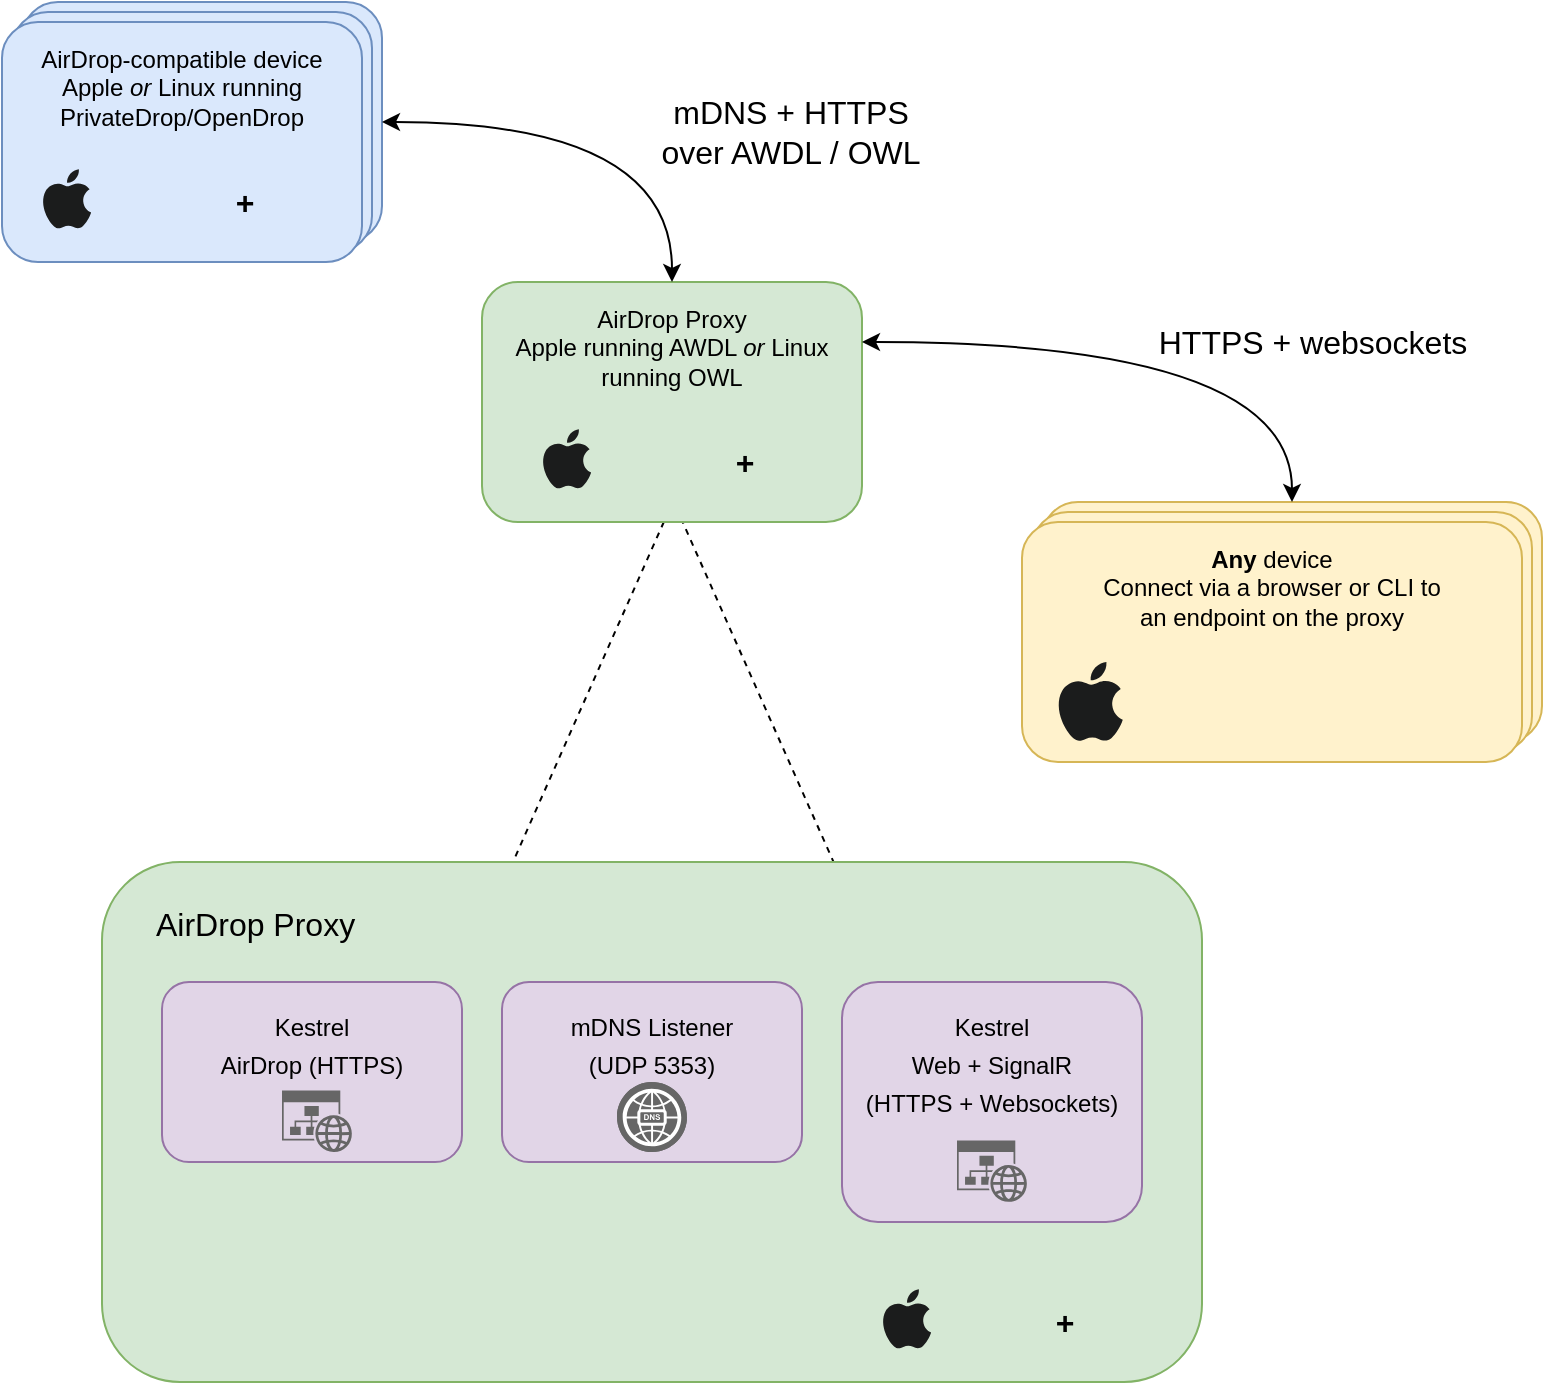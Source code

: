 <mxfile version="14.6.13" type="device" pages="2"><diagram id="YwSKikwXNMQdVdDYPSnM" name="Systems Diagram"><mxGraphModel dx="946" dy="600" grid="0" gridSize="10" guides="1" tooltips="1" connect="1" arrows="1" fold="1" page="1" pageScale="1" pageWidth="827" pageHeight="1169" math="0" shadow="0"><root><mxCell id="0"/><mxCell id="1" parent="0"/><mxCell id="xdAGPIQGdUREoGjSlwLG-50" value="" style="triangle;whiteSpace=wrap;html=1;rounded=0;fontSize=16;rotation=-90;dashed=1;" parent="1" vertex="1"><mxGeometry x="261.25" y="320" width="188.75" height="167.5" as="geometry"/></mxCell><mxCell id="xdAGPIQGdUREoGjSlwLG-16" value="" style="group" parent="1" vertex="1" connectable="0"><mxGeometry x="20" y="60" width="190" height="130" as="geometry"/></mxCell><mxCell id="xdAGPIQGdUREoGjSlwLG-15" value="" style="whiteSpace=wrap;html=1;fillColor=#dae8fc;strokeColor=#6c8ebf;rounded=1;" parent="xdAGPIQGdUREoGjSlwLG-16" vertex="1"><mxGeometry x="10" width="180" height="120" as="geometry"/></mxCell><mxCell id="xdAGPIQGdUREoGjSlwLG-14" value="" style="whiteSpace=wrap;html=1;fillColor=#dae8fc;strokeColor=#6c8ebf;rounded=1;" parent="xdAGPIQGdUREoGjSlwLG-16" vertex="1"><mxGeometry x="5" y="5" width="180" height="120" as="geometry"/></mxCell><mxCell id="xdAGPIQGdUREoGjSlwLG-13" value="" style="group" parent="xdAGPIQGdUREoGjSlwLG-16" vertex="1" connectable="0"><mxGeometry y="10" width="190" height="120" as="geometry"/></mxCell><mxCell id="xdAGPIQGdUREoGjSlwLG-2" value="AirDrop-compatible device&lt;br&gt;Apple &lt;i&gt;or&amp;nbsp;&lt;/i&gt;Linux running PrivateDrop/OpenDrop" style="whiteSpace=wrap;html=1;fillColor=#dae8fc;strokeColor=#6c8ebf;rounded=1;verticalAlign=top;spacingTop=5;" parent="xdAGPIQGdUREoGjSlwLG-13" vertex="1"><mxGeometry width="180" height="120" as="geometry"/></mxCell><mxCell id="xdAGPIQGdUREoGjSlwLG-5" value="" style="dashed=0;outlineConnect=0;html=1;align=center;labelPosition=center;verticalLabelPosition=bottom;verticalAlign=top;shape=mxgraph.weblogos.apple;fillColor=#1B1C1C;strokeColor=none;rounded=1;aspect=fixed;" parent="xdAGPIQGdUREoGjSlwLG-13" vertex="1"><mxGeometry x="20" y="73.6" width="24.57" height="30" as="geometry"/></mxCell><mxCell id="xdAGPIQGdUREoGjSlwLG-11" value="" style="group" parent="xdAGPIQGdUREoGjSlwLG-13" vertex="1" connectable="0"><mxGeometry x="80" y="70" width="85.6" height="37.2" as="geometry"/></mxCell><mxCell id="xdAGPIQGdUREoGjSlwLG-8" value="" style="shape=image;verticalLabelPosition=bottom;labelBackgroundColor=#ffffff;verticalAlign=top;aspect=fixed;imageAspect=0;image=https://upload.wikimedia.org/wikipedia/commons/3/3a/Tux_Mono.svg;" parent="xdAGPIQGdUREoGjSlwLG-11" vertex="1"><mxGeometry width="30.83" height="37.2" as="geometry"/></mxCell><mxCell id="xdAGPIQGdUREoGjSlwLG-9" value="" style="shape=image;verticalLabelPosition=bottom;labelBackgroundColor=#ffffff;verticalAlign=top;aspect=fixed;imageAspect=0;image=https://owlink.org/assets/logos/owl.svg;" parent="xdAGPIQGdUREoGjSlwLG-11" vertex="1"><mxGeometry x="52" y="0.6" width="33.6" height="33.6" as="geometry"/></mxCell><mxCell id="xdAGPIQGdUREoGjSlwLG-10" value="+" style="text;html=1;resizable=0;autosize=1;align=center;verticalAlign=middle;points=[];fillColor=none;strokeColor=none;rounded=0;fontStyle=1;fontSize=16;" parent="xdAGPIQGdUREoGjSlwLG-11" vertex="1"><mxGeometry x="30.83" y="10.4" width="20" height="20" as="geometry"/></mxCell><mxCell id="xdAGPIQGdUREoGjSlwLG-24" value="" style="group" parent="1" vertex="1" connectable="0"><mxGeometry x="260" y="200" width="190" height="120" as="geometry"/></mxCell><mxCell id="xdAGPIQGdUREoGjSlwLG-6" value="AirDrop Proxy&lt;br&gt;Apple running AWDL &lt;i&gt;or&lt;/i&gt;&amp;nbsp;Linux running OWL" style="whiteSpace=wrap;html=1;fillColor=#d5e8d4;strokeColor=#82b366;rounded=1;verticalAlign=top;spacingTop=5;" parent="xdAGPIQGdUREoGjSlwLG-24" vertex="1"><mxGeometry width="190" height="120" as="geometry"/></mxCell><mxCell id="xdAGPIQGdUREoGjSlwLG-23" value="" style="group" parent="xdAGPIQGdUREoGjSlwLG-24" vertex="1" connectable="0"><mxGeometry x="30" y="70" width="145.6" height="37.2" as="geometry"/></mxCell><mxCell id="xdAGPIQGdUREoGjSlwLG-18" value="" style="dashed=0;outlineConnect=0;html=1;align=center;labelPosition=center;verticalLabelPosition=bottom;verticalAlign=top;shape=mxgraph.weblogos.apple;fillColor=#1B1C1C;strokeColor=none;rounded=1;aspect=fixed;" parent="xdAGPIQGdUREoGjSlwLG-23" vertex="1"><mxGeometry y="3.6" width="24.57" height="30" as="geometry"/></mxCell><mxCell id="xdAGPIQGdUREoGjSlwLG-19" value="" style="group" parent="xdAGPIQGdUREoGjSlwLG-23" vertex="1" connectable="0"><mxGeometry x="60" width="85.6" height="37.2" as="geometry"/></mxCell><mxCell id="xdAGPIQGdUREoGjSlwLG-20" value="" style="shape=image;verticalLabelPosition=bottom;labelBackgroundColor=#ffffff;verticalAlign=top;aspect=fixed;imageAspect=0;image=https://upload.wikimedia.org/wikipedia/commons/3/3a/Tux_Mono.svg;" parent="xdAGPIQGdUREoGjSlwLG-19" vertex="1"><mxGeometry width="30.83" height="37.2" as="geometry"/></mxCell><mxCell id="xdAGPIQGdUREoGjSlwLG-21" value="" style="shape=image;verticalLabelPosition=bottom;labelBackgroundColor=#ffffff;verticalAlign=top;aspect=fixed;imageAspect=0;image=https://owlink.org/assets/logos/owl.svg;" parent="xdAGPIQGdUREoGjSlwLG-19" vertex="1"><mxGeometry x="52" y="0.6" width="33.6" height="33.6" as="geometry"/></mxCell><mxCell id="xdAGPIQGdUREoGjSlwLG-22" value="+" style="text;html=1;resizable=0;autosize=1;align=center;verticalAlign=middle;points=[];fillColor=none;strokeColor=none;rounded=0;fontStyle=1;fontSize=16;" parent="xdAGPIQGdUREoGjSlwLG-19" vertex="1"><mxGeometry x="30.83" y="10.4" width="20" height="20" as="geometry"/></mxCell><mxCell id="xdAGPIQGdUREoGjSlwLG-25" style="edgeStyle=orthogonalEdgeStyle;rounded=0;orthogonalLoop=1;jettySize=auto;html=1;fontSize=16;curved=1;entryX=0.5;entryY=0;entryDx=0;entryDy=0;exitX=1;exitY=0.5;exitDx=0;exitDy=0;startArrow=classic;startFill=1;" parent="1" source="xdAGPIQGdUREoGjSlwLG-15" target="xdAGPIQGdUREoGjSlwLG-6" edge="1"><mxGeometry relative="1" as="geometry"><mxPoint x="370" y="90" as="targetPoint"/><mxPoint x="230" y="130" as="sourcePoint"/></mxGeometry></mxCell><mxCell id="xdAGPIQGdUREoGjSlwLG-26" value="mDNS + HTTPS&lt;br&gt;over AWDL / OWL" style="text;html=1;resizable=0;autosize=1;align=center;verticalAlign=middle;points=[];fillColor=none;strokeColor=none;rounded=0;fontSize=16;" parent="1" vertex="1"><mxGeometry x="339" y="105" width="150" height="40" as="geometry"/></mxCell><mxCell id="xdAGPIQGdUREoGjSlwLG-46" value="" style="group" parent="1" vertex="1" connectable="0"><mxGeometry x="530" y="310" width="260" height="130" as="geometry"/></mxCell><mxCell id="xdAGPIQGdUREoGjSlwLG-45" value="" style="whiteSpace=wrap;html=1;fillColor=#fff2cc;strokeColor=#d6b656;rounded=1;" parent="xdAGPIQGdUREoGjSlwLG-46" vertex="1"><mxGeometry x="10" width="250" height="120" as="geometry"/></mxCell><mxCell id="xdAGPIQGdUREoGjSlwLG-44" value="" style="whiteSpace=wrap;html=1;fillColor=#fff2cc;strokeColor=#d6b656;rounded=1;" parent="xdAGPIQGdUREoGjSlwLG-46" vertex="1"><mxGeometry x="5" y="5" width="250" height="120" as="geometry"/></mxCell><mxCell id="xdAGPIQGdUREoGjSlwLG-1" value="&lt;b&gt;Any&lt;/b&gt;&amp;nbsp;device&lt;br&gt;Connect via a browser or CLI to&lt;br&gt;an endpoint on the proxy" style="whiteSpace=wrap;html=1;fillColor=#fff2cc;strokeColor=#d6b656;rounded=1;verticalAlign=top;spacingTop=5;" parent="xdAGPIQGdUREoGjSlwLG-46" vertex="1"><mxGeometry y="10" width="250" height="120" as="geometry"/></mxCell><mxCell id="xdAGPIQGdUREoGjSlwLG-28" value="" style="shape=image;verticalLabelPosition=bottom;labelBackgroundColor=#ffffff;verticalAlign=top;aspect=fixed;imageAspect=0;image=https://upload.wikimedia.org/wikipedia/commons/thumb/5/5f/Windows_logo_-_2012.svg/1200px-Windows_logo_-_2012.svg.png;" parent="xdAGPIQGdUREoGjSlwLG-46" vertex="1"><mxGeometry x="200" y="80" width="40" height="40" as="geometry"/></mxCell><mxCell id="xdAGPIQGdUREoGjSlwLG-31" value="" style="shape=image;verticalLabelPosition=bottom;labelBackgroundColor=#ffffff;verticalAlign=top;aspect=fixed;imageAspect=0;image=https://upload.wikimedia.org/wikipedia/commons/3/3a/Tux_Mono.svg;" parent="xdAGPIQGdUREoGjSlwLG-46" vertex="1"><mxGeometry x="75.85" y="80" width="33.15" height="40" as="geometry"/></mxCell><mxCell id="xdAGPIQGdUREoGjSlwLG-35" value="" style="shape=image;verticalLabelPosition=bottom;labelBackgroundColor=#ffffff;verticalAlign=top;aspect=fixed;imageAspect=0;image=https://cdn.worldvectorlogo.com/logos/android.svg;" parent="xdAGPIQGdUREoGjSlwLG-46" vertex="1"><mxGeometry x="140" y="80.0" width="35.7" height="40" as="geometry"/></mxCell><mxCell id="xdAGPIQGdUREoGjSlwLG-38" value="" style="dashed=0;outlineConnect=0;html=1;align=center;labelPosition=center;verticalLabelPosition=bottom;verticalAlign=top;shape=mxgraph.weblogos.apple;fillColor=#1B1C1C;strokeColor=none;rounded=1;aspect=fixed;" parent="xdAGPIQGdUREoGjSlwLG-46" vertex="1"><mxGeometry x="17.62" y="80" width="32.76" height="40" as="geometry"/></mxCell><mxCell id="xdAGPIQGdUREoGjSlwLG-47" style="edgeStyle=orthogonalEdgeStyle;curved=1;rounded=0;orthogonalLoop=1;jettySize=auto;html=1;exitX=1;exitY=0.25;exitDx=0;exitDy=0;entryX=0.5;entryY=0;entryDx=0;entryDy=0;startArrow=classic;startFill=1;fontSize=16;" parent="1" source="xdAGPIQGdUREoGjSlwLG-6" target="xdAGPIQGdUREoGjSlwLG-45" edge="1"><mxGeometry relative="1" as="geometry"/></mxCell><mxCell id="xdAGPIQGdUREoGjSlwLG-48" value="HTTPS + websockets" style="text;html=1;resizable=0;autosize=1;align=center;verticalAlign=middle;points=[];fillColor=none;strokeColor=none;rounded=0;fontSize=16;" parent="1" vertex="1"><mxGeometry x="590" y="220" width="170" height="20" as="geometry"/></mxCell><mxCell id="xdAGPIQGdUREoGjSlwLG-75" value="" style="group" parent="1" vertex="1" connectable="0"><mxGeometry x="70" y="490" width="550" height="260" as="geometry"/></mxCell><mxCell id="xdAGPIQGdUREoGjSlwLG-51" value="AirDrop Proxy" style="rounded=1;whiteSpace=wrap;html=1;fontSize=16;fillColor=#d5e8d4;strokeColor=#82b366;align=left;verticalAlign=top;spacingLeft=25;spacingTop=15;" parent="xdAGPIQGdUREoGjSlwLG-75" vertex="1"><mxGeometry width="550" height="260" as="geometry"/></mxCell><mxCell id="xdAGPIQGdUREoGjSlwLG-52" value="" style="group" parent="xdAGPIQGdUREoGjSlwLG-75" vertex="1" connectable="0"><mxGeometry x="380" y="210" width="145.6" height="37.2" as="geometry"/></mxCell><mxCell id="xdAGPIQGdUREoGjSlwLG-53" value="" style="dashed=0;outlineConnect=0;html=1;align=center;labelPosition=center;verticalLabelPosition=bottom;verticalAlign=top;shape=mxgraph.weblogos.apple;fillColor=#1B1C1C;strokeColor=none;rounded=1;aspect=fixed;" parent="xdAGPIQGdUREoGjSlwLG-52" vertex="1"><mxGeometry x="10" y="3.6" width="24.57" height="30" as="geometry"/></mxCell><mxCell id="xdAGPIQGdUREoGjSlwLG-54" value="" style="group" parent="xdAGPIQGdUREoGjSlwLG-52" vertex="1" connectable="0"><mxGeometry x="60" width="85.6" height="37.2" as="geometry"/></mxCell><mxCell id="xdAGPIQGdUREoGjSlwLG-55" value="" style="shape=image;verticalLabelPosition=bottom;labelBackgroundColor=#ffffff;verticalAlign=top;aspect=fixed;imageAspect=0;image=https://upload.wikimedia.org/wikipedia/commons/3/3a/Tux_Mono.svg;" parent="xdAGPIQGdUREoGjSlwLG-54" vertex="1"><mxGeometry width="30.83" height="37.2" as="geometry"/></mxCell><mxCell id="xdAGPIQGdUREoGjSlwLG-56" value="" style="shape=image;verticalLabelPosition=bottom;labelBackgroundColor=#ffffff;verticalAlign=top;aspect=fixed;imageAspect=0;image=https://owlink.org/assets/logos/owl.svg;" parent="xdAGPIQGdUREoGjSlwLG-54" vertex="1"><mxGeometry x="52" y="0.6" width="33.6" height="33.6" as="geometry"/></mxCell><mxCell id="xdAGPIQGdUREoGjSlwLG-57" value="+" style="text;html=1;resizable=0;autosize=1;align=center;verticalAlign=middle;points=[];fillColor=none;strokeColor=none;rounded=0;fontStyle=1;fontSize=16;" parent="xdAGPIQGdUREoGjSlwLG-54" vertex="1"><mxGeometry x="30.83" y="10.4" width="20" height="20" as="geometry"/></mxCell><mxCell id="xdAGPIQGdUREoGjSlwLG-66" value="" style="group;" parent="xdAGPIQGdUREoGjSlwLG-75" vertex="1" connectable="0"><mxGeometry x="30" y="60" width="150" height="90" as="geometry"/></mxCell><mxCell id="xdAGPIQGdUREoGjSlwLG-59" value="&lt;font style=&quot;font-size: 12px&quot;&gt;Kestrel&lt;br&gt;AirDrop (HTTPS)&lt;/font&gt;" style="rounded=1;whiteSpace=wrap;html=1;fontSize=16;align=center;fillColor=#e1d5e7;strokeColor=#9673a6;verticalAlign=top;spacingTop=5;" parent="xdAGPIQGdUREoGjSlwLG-66" vertex="1"><mxGeometry width="150" height="90" as="geometry"/></mxCell><mxCell id="xdAGPIQGdUREoGjSlwLG-61" value="" style="aspect=fixed;pointerEvents=1;shadow=0;dashed=0;html=1;strokeColor=none;labelPosition=center;verticalLabelPosition=bottom;verticalAlign=top;align=center;shape=mxgraph.mscae.enterprise.website_generic;rounded=1;fontSize=16;fillColor=#666666;" parent="xdAGPIQGdUREoGjSlwLG-66" vertex="1"><mxGeometry x="60" y="54.3" width="35" height="30.8" as="geometry"/></mxCell><mxCell id="xdAGPIQGdUREoGjSlwLG-70" value="" style="group" parent="xdAGPIQGdUREoGjSlwLG-75" vertex="1" connectable="0"><mxGeometry x="200" y="60" width="150" height="90" as="geometry"/></mxCell><mxCell id="xdAGPIQGdUREoGjSlwLG-68" value="&lt;span style=&quot;font-size: 12px&quot;&gt;mDNS Listener&lt;br&gt;(UDP 5353)&lt;br&gt;&lt;/span&gt;" style="rounded=1;whiteSpace=wrap;html=1;fontSize=16;align=center;fillColor=#e1d5e7;strokeColor=#9673a6;verticalAlign=top;spacingTop=5;" parent="xdAGPIQGdUREoGjSlwLG-70" vertex="1"><mxGeometry width="150" height="90" as="geometry"/></mxCell><mxCell id="xdAGPIQGdUREoGjSlwLG-64" value="" style="verticalLabelPosition=bottom;html=1;strokeColor=#ffffff;verticalAlign=top;align=center;points=[[0.145,0.145,0],[0.5,0,0],[0.855,0.145,0],[1,0.5,0],[0.855,0.855,0],[0.5,1,0],[0.145,0.855,0],[0,0.5,0]];pointerEvents=1;shape=mxgraph.cisco_safe.compositeIcon;bgIcon=ellipse;resIcon=mxgraph.cisco_safe.capability.dns;rounded=1;fontSize=16;fillColor=#666666;aspect=fixed;" parent="xdAGPIQGdUREoGjSlwLG-70" vertex="1"><mxGeometry x="57.5" y="50" width="35" height="35" as="geometry"/></mxCell><mxCell id="xdAGPIQGdUREoGjSlwLG-72" value="&lt;span style=&quot;font-size: 12px&quot;&gt;Kestrel&lt;br&gt;Web + SignalR&lt;br&gt;(HTTPS + Websockets)&lt;br&gt;&lt;/span&gt;" style="rounded=1;whiteSpace=wrap;html=1;fontSize=16;align=center;fillColor=#e1d5e7;strokeColor=#9673a6;verticalAlign=top;spacingTop=5;" parent="xdAGPIQGdUREoGjSlwLG-75" vertex="1"><mxGeometry x="370" y="60" width="150" height="120" as="geometry"/></mxCell><mxCell id="xdAGPIQGdUREoGjSlwLG-74" value="" style="aspect=fixed;pointerEvents=1;shadow=0;dashed=0;html=1;strokeColor=none;labelPosition=center;verticalLabelPosition=bottom;verticalAlign=top;align=center;shape=mxgraph.mscae.enterprise.website_generic;rounded=1;fontSize=16;fillColor=#666666;" parent="xdAGPIQGdUREoGjSlwLG-75" vertex="1"><mxGeometry x="427.5" y="139.2" width="35" height="30.8" as="geometry"/></mxCell></root></mxGraphModel></diagram><diagram id="I52Xr0qfJTW_On92MHBY" name="Systems Diagram 2"><mxGraphModel dx="2542" dy="1153" grid="0" gridSize="10" guides="1" tooltips="1" connect="1" arrows="1" fold="1" page="0" pageScale="1" pageWidth="827" pageHeight="1169" math="0" shadow="0"><root><mxCell id="5hAeSLcq0x3GBBs4pw3h-0"/><mxCell id="5hAeSLcq0x3GBBs4pw3h-1" parent="5hAeSLcq0x3GBBs4pw3h-0"/><mxCell id="Tk5e0bs3-9VXUohAUyJl-1" value="" style="triangle;whiteSpace=wrap;html=1;rounded=0;fontSize=16;rotation=90;dashed=1;" vertex="1" parent="5hAeSLcq0x3GBBs4pw3h-1"><mxGeometry x="47.0" y="120" width="188.75" height="167.5" as="geometry"/></mxCell><mxCell id="Tk5e0bs3-9VXUohAUyJl-0" value="" style="triangle;whiteSpace=wrap;html=1;rounded=0;fontSize=16;rotation=-90;dashed=1;" vertex="1" parent="5hAeSLcq0x3GBBs4pw3h-1"><mxGeometry x="575.42" y="910" width="188.75" height="167.5" as="geometry"/></mxCell><mxCell id="pOuVHr2Pc7oUM3PkfpKF-21" value="" style="group" parent="5hAeSLcq0x3GBBs4pw3h-1" vertex="1" connectable="0"><mxGeometry x="539.8" y="800" width="260" height="130" as="geometry"/></mxCell><mxCell id="pOuVHr2Pc7oUM3PkfpKF-22" value="" style="whiteSpace=wrap;html=1;fillColor=#fff2cc;strokeColor=#d6b656;rounded=1;" parent="pOuVHr2Pc7oUM3PkfpKF-21" vertex="1"><mxGeometry x="10" width="250" height="120" as="geometry"/></mxCell><mxCell id="pOuVHr2Pc7oUM3PkfpKF-23" value="" style="whiteSpace=wrap;html=1;fillColor=#fff2cc;strokeColor=#d6b656;rounded=1;" parent="pOuVHr2Pc7oUM3PkfpKF-21" vertex="1"><mxGeometry x="5" y="5" width="250" height="120" as="geometry"/></mxCell><mxCell id="pOuVHr2Pc7oUM3PkfpKF-24" value="&lt;b&gt;Any&lt;/b&gt;&amp;nbsp;device (aka peer)&lt;br&gt;Connect via a browser or CLI to&lt;br&gt;an endpoint on the proxy" style="whiteSpace=wrap;html=1;fillColor=#fff2cc;strokeColor=#d6b656;rounded=1;verticalAlign=top;spacingTop=5;" parent="pOuVHr2Pc7oUM3PkfpKF-21" vertex="1"><mxGeometry y="10" width="250" height="120" as="geometry"/></mxCell><mxCell id="pOuVHr2Pc7oUM3PkfpKF-25" value="" style="shape=image;verticalLabelPosition=bottom;labelBackgroundColor=#ffffff;verticalAlign=top;aspect=fixed;imageAspect=0;image=https://upload.wikimedia.org/wikipedia/commons/thumb/5/5f/Windows_logo_-_2012.svg/1200px-Windows_logo_-_2012.svg.png;" parent="pOuVHr2Pc7oUM3PkfpKF-21" vertex="1"><mxGeometry x="200" y="80" width="40" height="40" as="geometry"/></mxCell><mxCell id="pOuVHr2Pc7oUM3PkfpKF-28" value="" style="dashed=0;outlineConnect=0;html=1;align=center;labelPosition=center;verticalLabelPosition=bottom;verticalAlign=top;shape=mxgraph.weblogos.apple;fillColor=#1B1C1C;strokeColor=none;rounded=1;aspect=fixed;" parent="pOuVHr2Pc7oUM3PkfpKF-21" vertex="1"><mxGeometry x="17.62" y="80" width="32.76" height="40" as="geometry"/></mxCell><mxCell id="pOuVHr2Pc7oUM3PkfpKF-27" value="" style="shape=image;verticalLabelPosition=bottom;labelBackgroundColor=#ffffff;verticalAlign=top;aspect=fixed;imageAspect=0;image=https://cdn.worldvectorlogo.com/logos/android.svg;" parent="pOuVHr2Pc7oUM3PkfpKF-21" vertex="1"><mxGeometry x="140" y="80.0" width="35.7" height="40" as="geometry"/></mxCell><mxCell id="pOuVHr2Pc7oUM3PkfpKF-26" value="" style="shape=image;verticalLabelPosition=bottom;labelBackgroundColor=#ffffff;verticalAlign=top;aspect=fixed;imageAspect=0;image=https://upload.wikimedia.org/wikipedia/commons/3/3a/Tux_Mono.svg;" parent="pOuVHr2Pc7oUM3PkfpKF-21" vertex="1"><mxGeometry x="75.85" y="80" width="33.15" height="40" as="geometry"/></mxCell><mxCell id="atJPsOvsR13w44j2viMf-18" value="" style="group" vertex="1" connectable="0" parent="5hAeSLcq0x3GBBs4pw3h-1"><mxGeometry x="27" y="250" width="750" height="390" as="geometry"/></mxCell><mxCell id="pOuVHr2Pc7oUM3PkfpKF-32" value="AirDrop Proxy&lt;br&gt;&lt;span style=&quot;font-size: 12px ; text-align: center&quot;&gt;Apple running AWDL&amp;nbsp;&lt;/span&gt;&lt;i style=&quot;font-size: 12px ; text-align: center&quot;&gt;or&lt;/i&gt;&lt;span style=&quot;font-size: 12px ; text-align: center&quot;&gt;&amp;nbsp;Linux running OWL&lt;/span&gt;" style="rounded=1;whiteSpace=wrap;html=1;fontSize=16;fillColor=#d5e8d4;strokeColor=#82b366;align=left;verticalAlign=top;spacingLeft=25;spacingTop=15;" parent="atJPsOvsR13w44j2viMf-18" vertex="1"><mxGeometry width="750" height="390" as="geometry"/></mxCell><mxCell id="pOuVHr2Pc7oUM3PkfpKF-39" value="" style="group;" parent="atJPsOvsR13w44j2viMf-18" vertex="1" connectable="0"><mxGeometry x="30" y="110" width="150" height="90" as="geometry"/></mxCell><mxCell id="pOuVHr2Pc7oUM3PkfpKF-40" value="&lt;font style=&quot;font-size: 12px&quot;&gt;Kestrel&lt;br&gt;AirDrop (HTTPS)&lt;/font&gt;" style="rounded=1;whiteSpace=wrap;html=1;fontSize=16;align=center;fillColor=#e1d5e7;strokeColor=#9673a6;verticalAlign=top;spacingTop=5;" parent="pOuVHr2Pc7oUM3PkfpKF-39" vertex="1"><mxGeometry width="150" height="90" as="geometry"/></mxCell><mxCell id="pOuVHr2Pc7oUM3PkfpKF-41" value="" style="aspect=fixed;pointerEvents=1;shadow=0;dashed=0;html=1;strokeColor=none;labelPosition=center;verticalLabelPosition=bottom;verticalAlign=top;align=center;shape=mxgraph.mscae.enterprise.website_generic;rounded=1;fontSize=16;fillColor=#666666;" parent="pOuVHr2Pc7oUM3PkfpKF-39" vertex="1"><mxGeometry x="60" y="54.3" width="35" height="30.8" as="geometry"/></mxCell><mxCell id="atJPsOvsR13w44j2viMf-17" style="edgeStyle=orthogonalEdgeStyle;curved=1;rounded=0;orthogonalLoop=1;jettySize=auto;html=1;exitX=0.25;exitY=0;exitDx=0;exitDy=0;entryX=1;entryY=0.5;entryDx=0;entryDy=0;startArrow=none;startFill=0;endArrow=classic;endFill=1;" edge="1" parent="atJPsOvsR13w44j2viMf-18" source="pOuVHr2Pc7oUM3PkfpKF-45" target="pOuVHr2Pc7oUM3PkfpKF-40"><mxGeometry relative="1" as="geometry"/></mxCell><mxCell id="pOuVHr2Pc7oUM3PkfpKF-45" value="&lt;span style=&quot;font-size: 12px&quot;&gt;Kestrel&lt;br&gt;Web + SignalR&lt;br&gt;(HTTPS + Websockets)&lt;br&gt;&lt;/span&gt;" style="rounded=1;whiteSpace=wrap;html=1;fontSize=16;align=center;fillColor=#e1d5e7;strokeColor=#9673a6;verticalAlign=top;spacingTop=5;" parent="atJPsOvsR13w44j2viMf-18" vertex="1"><mxGeometry x="570" y="240" width="150" height="120" as="geometry"/></mxCell><mxCell id="pOuVHr2Pc7oUM3PkfpKF-46" value="" style="aspect=fixed;pointerEvents=1;shadow=0;dashed=0;html=1;strokeColor=none;labelPosition=center;verticalLabelPosition=bottom;verticalAlign=top;align=center;shape=mxgraph.mscae.enterprise.website_generic;rounded=1;fontSize=16;fillColor=#666666;" parent="atJPsOvsR13w44j2viMf-18" vertex="1"><mxGeometry x="627.5" y="320.0" width="35" height="30.8" as="geometry"/></mxCell><mxCell id="pOuVHr2Pc7oUM3PkfpKF-42" value="" style="group" parent="atJPsOvsR13w44j2viMf-18" vertex="1" connectable="0"><mxGeometry x="290" y="210" width="150" height="90" as="geometry"/></mxCell><mxCell id="pOuVHr2Pc7oUM3PkfpKF-43" value="&lt;span style=&quot;font-size: 12px&quot;&gt;mDNS Listener&lt;br&gt;(UDP 5353)&lt;br&gt;&lt;/span&gt;" style="rounded=1;whiteSpace=wrap;html=1;fontSize=16;align=center;fillColor=#e1d5e7;strokeColor=#9673a6;verticalAlign=top;spacingTop=5;" parent="pOuVHr2Pc7oUM3PkfpKF-42" vertex="1"><mxGeometry width="150" height="90" as="geometry"/></mxCell><mxCell id="pOuVHr2Pc7oUM3PkfpKF-44" value="" style="verticalLabelPosition=bottom;html=1;strokeColor=#ffffff;verticalAlign=top;align=center;points=[[0.145,0.145,0],[0.5,0,0],[0.855,0.145,0],[1,0.5,0],[0.855,0.855,0],[0.5,1,0],[0.145,0.855,0],[0,0.5,0]];pointerEvents=1;shape=mxgraph.cisco_safe.compositeIcon;bgIcon=ellipse;resIcon=mxgraph.cisco_safe.capability.dns;rounded=1;fontSize=16;fillColor=#666666;aspect=fixed;" parent="pOuVHr2Pc7oUM3PkfpKF-42" vertex="1"><mxGeometry x="57.5" y="50" width="35" height="35" as="geometry"/></mxCell><mxCell id="atJPsOvsR13w44j2viMf-11" style="edgeStyle=orthogonalEdgeStyle;curved=1;rounded=0;orthogonalLoop=1;jettySize=auto;html=1;entryX=1;entryY=0.25;entryDx=0;entryDy=0;startArrow=classic;startFill=1;endArrow=classic;endFill=1;exitX=0;exitY=0.25;exitDx=0;exitDy=0;" edge="1" parent="atJPsOvsR13w44j2viMf-18" source="pOuVHr2Pc7oUM3PkfpKF-45" target="pOuVHr2Pc7oUM3PkfpKF-43"><mxGeometry relative="1" as="geometry"><mxPoint x="490" y="220" as="sourcePoint"/></mxGeometry></mxCell><mxCell id="atJPsOvsR13w44j2viMf-13" value="Peer announcement &lt;br&gt;over mDNS" style="edgeLabel;html=1;align=center;verticalAlign=middle;resizable=0;points=[];labelBackgroundColor=none;" vertex="1" connectable="0" parent="atJPsOvsR13w44j2viMf-11"><mxGeometry x="0.109" y="-3" relative="1" as="geometry"><mxPoint x="-8" y="48" as="offset"/></mxGeometry></mxCell><mxCell id="atJPsOvsR13w44j2viMf-14" style="edgeStyle=orthogonalEdgeStyle;curved=1;rounded=0;orthogonalLoop=1;jettySize=auto;html=1;exitX=0.75;exitY=0;exitDx=0;exitDy=0;entryX=0.75;entryY=0;entryDx=0;entryDy=0;startArrow=classic;startFill=1;endArrow=classic;endFill=1;" edge="1" parent="atJPsOvsR13w44j2viMf-18" source="pOuVHr2Pc7oUM3PkfpKF-40" target="pOuVHr2Pc7oUM3PkfpKF-45"><mxGeometry relative="1" as="geometry"/></mxCell><mxCell id="atJPsOvsR13w44j2viMf-15" value="Forward /Ask&lt;br&gt;and /Upload requests &lt;br&gt;via SignalR" style="edgeLabel;html=1;align=center;verticalAlign=middle;resizable=0;points=[];labelBackgroundColor=none;" vertex="1" connectable="0" parent="atJPsOvsR13w44j2viMf-14"><mxGeometry x="0.248" y="-16" relative="1" as="geometry"><mxPoint x="-115" y="14" as="offset"/></mxGeometry></mxCell><mxCell id="pOuVHr2Pc7oUM3PkfpKF-33" value="" style="group" parent="atJPsOvsR13w44j2viMf-18" vertex="1" connectable="0"><mxGeometry x="570" y="20" width="145.6" height="37.2" as="geometry"/></mxCell><mxCell id="pOuVHr2Pc7oUM3PkfpKF-35" value="" style="group" parent="pOuVHr2Pc7oUM3PkfpKF-33" vertex="1" connectable="0"><mxGeometry x="60" width="85.6" height="37.2" as="geometry"/></mxCell><mxCell id="pOuVHr2Pc7oUM3PkfpKF-36" value="" style="shape=image;verticalLabelPosition=bottom;labelBackgroundColor=#ffffff;verticalAlign=top;aspect=fixed;imageAspect=0;image=https://upload.wikimedia.org/wikipedia/commons/3/3a/Tux_Mono.svg;" parent="pOuVHr2Pc7oUM3PkfpKF-35" vertex="1"><mxGeometry width="30.83" height="37.2" as="geometry"/></mxCell><mxCell id="pOuVHr2Pc7oUM3PkfpKF-38" value="+" style="text;html=1;resizable=0;autosize=1;align=center;verticalAlign=middle;points=[];fillColor=none;strokeColor=none;rounded=0;fontStyle=1;fontSize=16;" parent="pOuVHr2Pc7oUM3PkfpKF-35" vertex="1"><mxGeometry x="30.83" y="10.4" width="20" height="20" as="geometry"/></mxCell><mxCell id="pOuVHr2Pc7oUM3PkfpKF-37" value="" style="shape=image;verticalLabelPosition=bottom;labelBackgroundColor=#ffffff;verticalAlign=top;aspect=fixed;imageAspect=0;image=https://owlink.org/assets/logos/owl.svg;" parent="pOuVHr2Pc7oUM3PkfpKF-35" vertex="1"><mxGeometry x="52" y="0.6" width="33.6" height="33.6" as="geometry"/></mxCell><mxCell id="pOuVHr2Pc7oUM3PkfpKF-34" value="" style="dashed=0;outlineConnect=0;html=1;align=center;labelPosition=center;verticalLabelPosition=bottom;verticalAlign=top;shape=mxgraph.weblogos.apple;fillColor=#1B1C1C;strokeColor=none;rounded=1;aspect=fixed;" parent="pOuVHr2Pc7oUM3PkfpKF-33" vertex="1"><mxGeometry x="10" y="3.6" width="24.57" height="30" as="geometry"/></mxCell><mxCell id="pOuVHr2Pc7oUM3PkfpKF-19" style="edgeStyle=orthogonalEdgeStyle;rounded=0;orthogonalLoop=1;jettySize=auto;html=1;fontSize=16;curved=1;exitX=0.693;exitY=-0.011;exitDx=0;exitDy=0;startArrow=none;startFill=0;exitPerimeter=0;entryX=0.5;entryY=1;entryDx=0;entryDy=0;endArrow=classic;endFill=1;" parent="5hAeSLcq0x3GBBs4pw3h-1" source="pOuVHr2Pc7oUM3PkfpKF-2" target="pOuVHr2Pc7oUM3PkfpKF-43" edge="1"><mxGeometry relative="1" as="geometry"><mxPoint x="427" y="700" as="targetPoint"/><mxPoint x="227" y="330" as="sourcePoint"/></mxGeometry></mxCell><mxCell id="atJPsOvsR13w44j2viMf-1" value="Discovery via mDNS" style="edgeLabel;html=1;align=center;verticalAlign=middle;resizable=0;points=[];labelBackgroundColor=none;" vertex="1" connectable="0" parent="pOuVHr2Pc7oUM3PkfpKF-19"><mxGeometry x="0.374" y="3" relative="1" as="geometry"><mxPoint x="-69" y="-36" as="offset"/></mxGeometry></mxCell><mxCell id="atJPsOvsR13w44j2viMf-2" style="edgeStyle=orthogonalEdgeStyle;rounded=0;orthogonalLoop=1;jettySize=auto;html=1;exitX=0.25;exitY=0;exitDx=0;exitDy=0;entryX=0.25;entryY=1;entryDx=0;entryDy=0;curved=1;startArrow=none;startFill=0;" edge="1" parent="5hAeSLcq0x3GBBs4pw3h-1" source="pOuVHr2Pc7oUM3PkfpKF-2" target="pOuVHr2Pc7oUM3PkfpKF-40"><mxGeometry relative="1" as="geometry"/></mxCell><mxCell id="atJPsOvsR13w44j2viMf-3" value="&amp;nbsp;AirDrop API over HTTPS&lt;br&gt;/Discover&lt;br&gt;/Ask&lt;br&gt;/Upload" style="edgeLabel;html=1;align=center;verticalAlign=middle;resizable=0;points=[];labelBackgroundColor=none;" vertex="1" connectable="0" parent="atJPsOvsR13w44j2viMf-2"><mxGeometry x="-0.027" relative="1" as="geometry"><mxPoint x="54" y="-25" as="offset"/></mxGeometry></mxCell><mxCell id="pOuVHr2Pc7oUM3PkfpKF-1" value="" style="group" parent="5hAeSLcq0x3GBBs4pw3h-1" vertex="1" connectable="0"><mxGeometry x="127" y="730" width="190" height="130" as="geometry"/></mxCell><mxCell id="pOuVHr2Pc7oUM3PkfpKF-2" value="" style="whiteSpace=wrap;html=1;fillColor=#dae8fc;strokeColor=#6c8ebf;rounded=1;" parent="pOuVHr2Pc7oUM3PkfpKF-1" vertex="1"><mxGeometry x="10" width="180" height="120" as="geometry"/></mxCell><mxCell id="pOuVHr2Pc7oUM3PkfpKF-3" value="" style="whiteSpace=wrap;html=1;fillColor=#dae8fc;strokeColor=#6c8ebf;rounded=1;" parent="pOuVHr2Pc7oUM3PkfpKF-1" vertex="1"><mxGeometry x="5" y="5" width="180" height="120" as="geometry"/></mxCell><mxCell id="pOuVHr2Pc7oUM3PkfpKF-4" value="" style="group" parent="pOuVHr2Pc7oUM3PkfpKF-1" vertex="1" connectable="0"><mxGeometry y="10" width="190" height="120" as="geometry"/></mxCell><mxCell id="pOuVHr2Pc7oUM3PkfpKF-5" value="AirDrop-compatible device&lt;br&gt;Apple &lt;i&gt;or&amp;nbsp;&lt;/i&gt;Linux running PrivateDrop/OpenDrop" style="whiteSpace=wrap;html=1;fillColor=#dae8fc;strokeColor=#6c8ebf;rounded=1;verticalAlign=top;spacingTop=5;" parent="pOuVHr2Pc7oUM3PkfpKF-4" vertex="1"><mxGeometry width="180" height="120" as="geometry"/></mxCell><mxCell id="pOuVHr2Pc7oUM3PkfpKF-6" value="" style="dashed=0;outlineConnect=0;html=1;align=center;labelPosition=center;verticalLabelPosition=bottom;verticalAlign=top;shape=mxgraph.weblogos.apple;fillColor=#1B1C1C;strokeColor=none;rounded=1;aspect=fixed;" parent="pOuVHr2Pc7oUM3PkfpKF-4" vertex="1"><mxGeometry x="20" y="73.6" width="24.57" height="30" as="geometry"/></mxCell><mxCell id="pOuVHr2Pc7oUM3PkfpKF-7" value="" style="group" parent="pOuVHr2Pc7oUM3PkfpKF-4" vertex="1" connectable="0"><mxGeometry x="80" y="70" width="85.6" height="37.2" as="geometry"/></mxCell><mxCell id="pOuVHr2Pc7oUM3PkfpKF-8" value="" style="shape=image;verticalLabelPosition=bottom;labelBackgroundColor=#ffffff;verticalAlign=top;aspect=fixed;imageAspect=0;image=https://upload.wikimedia.org/wikipedia/commons/3/3a/Tux_Mono.svg;" parent="pOuVHr2Pc7oUM3PkfpKF-7" vertex="1"><mxGeometry width="30.83" height="37.2" as="geometry"/></mxCell><mxCell id="pOuVHr2Pc7oUM3PkfpKF-9" value="" style="shape=image;verticalLabelPosition=bottom;labelBackgroundColor=#ffffff;verticalAlign=top;aspect=fixed;imageAspect=0;image=https://owlink.org/assets/logos/owl.svg;" parent="pOuVHr2Pc7oUM3PkfpKF-7" vertex="1"><mxGeometry x="52" y="0.6" width="33.6" height="33.6" as="geometry"/></mxCell><mxCell id="pOuVHr2Pc7oUM3PkfpKF-10" value="+" style="text;html=1;resizable=0;autosize=1;align=center;verticalAlign=middle;points=[];fillColor=none;strokeColor=none;rounded=0;fontStyle=1;fontSize=16;" parent="pOuVHr2Pc7oUM3PkfpKF-7" vertex="1"><mxGeometry x="30.83" y="10.4" width="20" height="20" as="geometry"/></mxCell><mxCell id="atJPsOvsR13w44j2viMf-19" value="&lt;h1&gt;&lt;font style=&quot;font-size: 16px&quot;&gt;AirDropAnywhere.Cli&lt;/font&gt;&lt;/h1&gt;&lt;p&gt;Running with &quot;client&quot; command:&lt;/p&gt;&lt;pre&gt;airdrop-anywhere client --server localhost --port 8070 --path ~/Downloads&lt;/pre&gt;" style="text;html=1;fillColor=#f5f5f5;spacing=10;spacingTop=-20;whiteSpace=wrap;overflow=hidden;rounded=0;labelBackgroundColor=none;fontColor=#333333;strokeColor=#B3B3B3;spacingBottom=10;" vertex="1" parent="5hAeSLcq0x3GBBs4pw3h-1"><mxGeometry x="262.8" y="1059" width="537" height="110" as="geometry"/></mxCell><mxCell id="atJPsOvsR13w44j2viMf-20" value="&lt;h1&gt;&lt;font style=&quot;font-size: 16px&quot;&gt;AirDropAnywhere.Cli&lt;/font&gt;&lt;/h1&gt;&lt;p&gt;Running with &quot;server&quot; command:&lt;/p&gt;&lt;pre&gt;airdrop-anywhere server --port 8070&lt;/pre&gt;" style="text;html=1;fillColor=#f5f5f5;spacing=10;spacingTop=-20;whiteSpace=wrap;overflow=hidden;rounded=0;labelBackgroundColor=none;fontColor=#333333;strokeColor=#B3B3B3;spacingBottom=10;" vertex="1" parent="5hAeSLcq0x3GBBs4pw3h-1"><mxGeometry x="38.42" y="10" width="537" height="110" as="geometry"/></mxCell><mxCell id="pOuVHr2Pc7oUM3PkfpKF-29" style="edgeStyle=orthogonalEdgeStyle;curved=1;rounded=0;orthogonalLoop=1;jettySize=auto;html=1;exitX=0.25;exitY=1;exitDx=0;exitDy=0;entryX=0.25;entryY=0;entryDx=0;entryDy=0;startArrow=classic;startFill=1;fontSize=16;" parent="5hAeSLcq0x3GBBs4pw3h-1" source="pOuVHr2Pc7oUM3PkfpKF-45" target="pOuVHr2Pc7oUM3PkfpKF-22" edge="1"><mxGeometry relative="1" as="geometry"/></mxCell><mxCell id="atJPsOvsR13w44j2viMf-4" value="&amp;nbsp;Connect and messaging&lt;br&gt;using SignalR&lt;br&gt;over Websockets" style="edgeLabel;html=1;align=center;verticalAlign=middle;resizable=0;points=[];" vertex="1" connectable="0" parent="pOuVHr2Pc7oUM3PkfpKF-29"><mxGeometry x="0.477" y="-7" relative="1" as="geometry"><mxPoint as="offset"/></mxGeometry></mxCell><mxCell id="atJPsOvsR13w44j2viMf-5" style="edgeStyle=orthogonalEdgeStyle;curved=1;rounded=0;orthogonalLoop=1;jettySize=auto;html=1;exitX=0.75;exitY=0;exitDx=0;exitDy=0;entryX=0.75;entryY=1;entryDx=0;entryDy=0;startArrow=classic;startFill=1;endArrow=none;endFill=0;" edge="1" parent="5hAeSLcq0x3GBBs4pw3h-1" source="pOuVHr2Pc7oUM3PkfpKF-22" target="pOuVHr2Pc7oUM3PkfpKF-45"><mxGeometry relative="1" as="geometry"/></mxCell><mxCell id="atJPsOvsR13w44j2viMf-6" value="Download sent files&lt;br&gt;over HTTPS" style="edgeLabel;html=1;align=center;verticalAlign=middle;resizable=0;points=[];" vertex="1" connectable="0" parent="atJPsOvsR13w44j2viMf-5"><mxGeometry x="-0.066" y="40" relative="1" as="geometry"><mxPoint as="offset"/></mxGeometry></mxCell></root></mxGraphModel></diagram></mxfile>